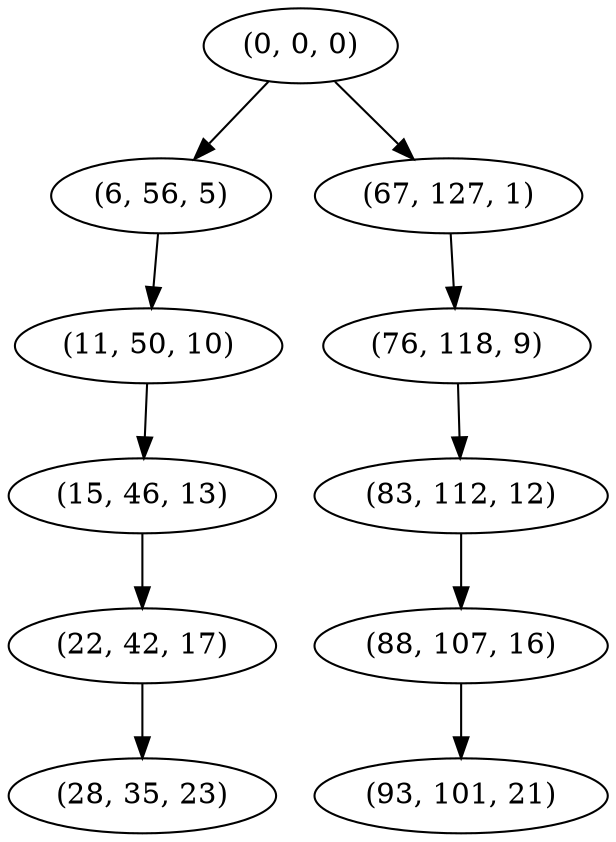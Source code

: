 digraph tree {
    "(0, 0, 0)";
    "(6, 56, 5)";
    "(11, 50, 10)";
    "(15, 46, 13)";
    "(22, 42, 17)";
    "(28, 35, 23)";
    "(67, 127, 1)";
    "(76, 118, 9)";
    "(83, 112, 12)";
    "(88, 107, 16)";
    "(93, 101, 21)";
    "(0, 0, 0)" -> "(6, 56, 5)";
    "(0, 0, 0)" -> "(67, 127, 1)";
    "(6, 56, 5)" -> "(11, 50, 10)";
    "(11, 50, 10)" -> "(15, 46, 13)";
    "(15, 46, 13)" -> "(22, 42, 17)";
    "(22, 42, 17)" -> "(28, 35, 23)";
    "(67, 127, 1)" -> "(76, 118, 9)";
    "(76, 118, 9)" -> "(83, 112, 12)";
    "(83, 112, 12)" -> "(88, 107, 16)";
    "(88, 107, 16)" -> "(93, 101, 21)";
}

